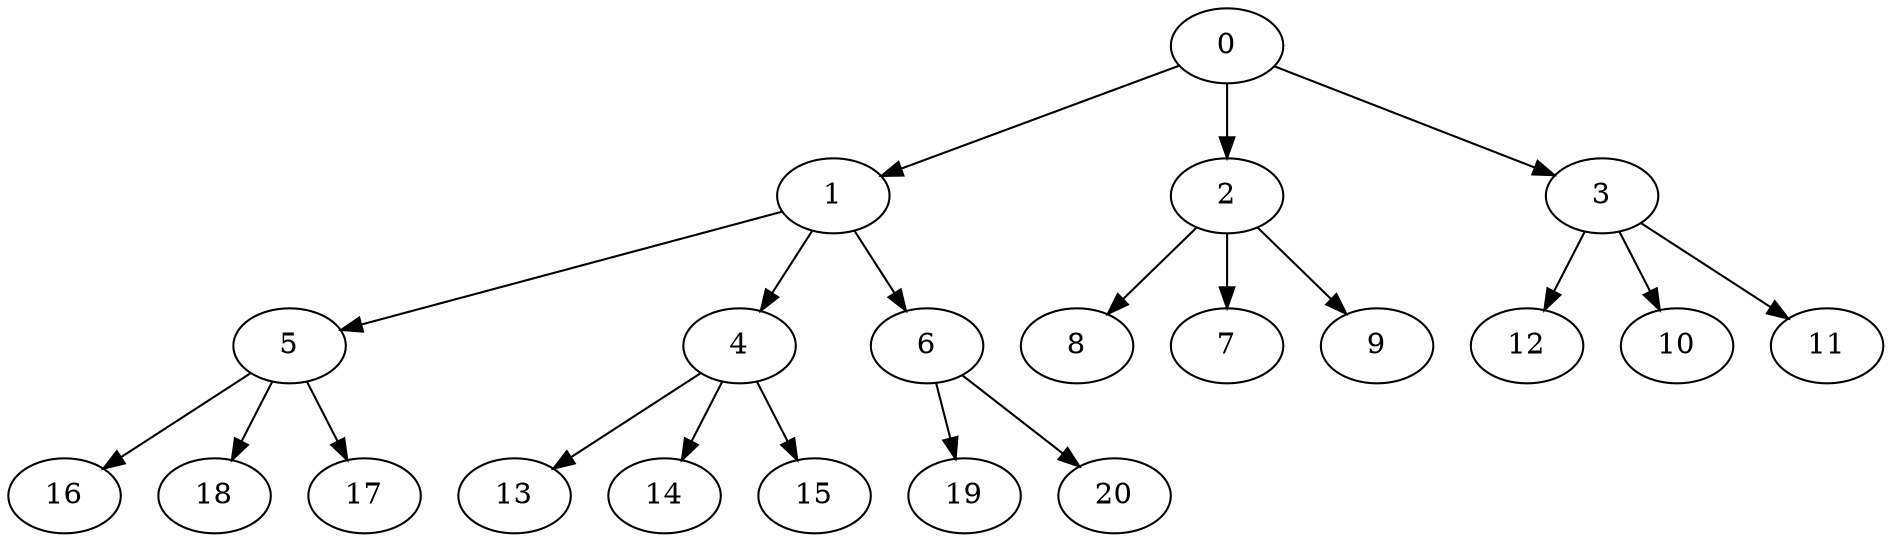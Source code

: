 digraph "OutTree-Balanced-MaxBf-3_Nodes_21_CCR_10.00_WeightType_Random#3" {
	graph ["Duplicate states"=0,
		GraphType=OutTree,
		"Max states in OPEN"=0,
		Modes="120000ms; topo-ordered tasks, ; Pruning: task equivalence, fixed order ready list, ; F-value: ; Optimisation: best schedule length (\
SL) optimisation on equal, ",
		NumberOfTasks=21,
		"Pruned using list schedule length"=2451008,
		"States removed from OPEN"=0,
		TargetSystem="Homogeneous-2",
		"Time to schedule (ms)"=3262,
		"Total idle time"=29,
		"Total schedule length"=75,
		"Total sequential time"=120,
		"Total states created"=4857148
	];
	0	["Finish time"=6,
		Processor=0,
		"Start time"=0,
		Weight=6];
	1	["Finish time"=10,
		Processor=0,
		"Start time"=6,
		Weight=4];
	0 -> 1	[Weight=36];
	2	["Finish time"=57,
		Processor=0,
		"Start time"=50,
		Weight=7];
	0 -> 2	[Weight=53];
	3	["Finish time"=12,
		Processor=0,
		"Start time"=10,
		Weight=2];
	0 -> 3	[Weight=53];
	5	["Finish time"=32,
		Processor=0,
		"Start time"=25,
		Weight=7];
	1 -> 5	[Weight=36];
	4	["Finish time"=32,
		Processor=1,
		"Start time"=28,
		Weight=4];
	1 -> 4	[Weight=18];
	6	["Finish time"=71,
		Processor=1,
		"Start time"=63,
		Weight=8];
	1 -> 6	[Weight=53];
	8	["Finish time"=74,
		Processor=0,
		"Start time"=66,
		Weight=8];
	2 -> 8	[Weight=89];
	7	["Finish time"=66,
		Processor=0,
		"Start time"=60,
		Weight=6];
	2 -> 7	[Weight=80];
	9	["Finish time"=60,
		Processor=0,
		"Start time"=57,
		Weight=3];
	2 -> 9	[Weight=62];
	16	["Finish time"=50,
		Processor=0,
		"Start time"=43,
		Weight=7];
	5 -> 16	[Weight=53];
	18	["Finish time"=43,
		Processor=0,
		"Start time"=36,
		Weight=7];
	5 -> 18	[Weight=89];
	17	["Finish time"=36,
		Processor=0,
		"Start time"=32,
		Weight=4];
	5 -> 17	[Weight=71];
	13	["Finish time"=56,
		Processor=1,
		"Start time"=47,
		Weight=9];
	4 -> 13	[Weight=80];
	14	["Finish time"=47,
		Processor=1,
		"Start time"=39,
		Weight=8];
	4 -> 14	[Weight=27];
	15	["Finish time"=39,
		Processor=1,
		"Start time"=32,
		Weight=7];
	4 -> 15	[Weight=89];
	12	["Finish time"=25,
		Processor=0,
		"Start time"=16,
		Weight=9];
	3 -> 12	[Weight=62];
	10	["Finish time"=62,
		Processor=1,
		"Start time"=56,
		Weight=6];
	3 -> 10	[Weight=44];
	11	["Finish time"=16,
		Processor=0,
		"Start time"=12,
		Weight=4];
	3 -> 11	[Weight=89];
	19	["Finish time"=73,
		Processor=1,
		"Start time"=71,
		Weight=2];
	6 -> 19	[Weight=36];
	20	["Finish time"=75,
		Processor=1,
		"Start time"=73,
		Weight=2];
	6 -> 20	[Weight=80];
}

